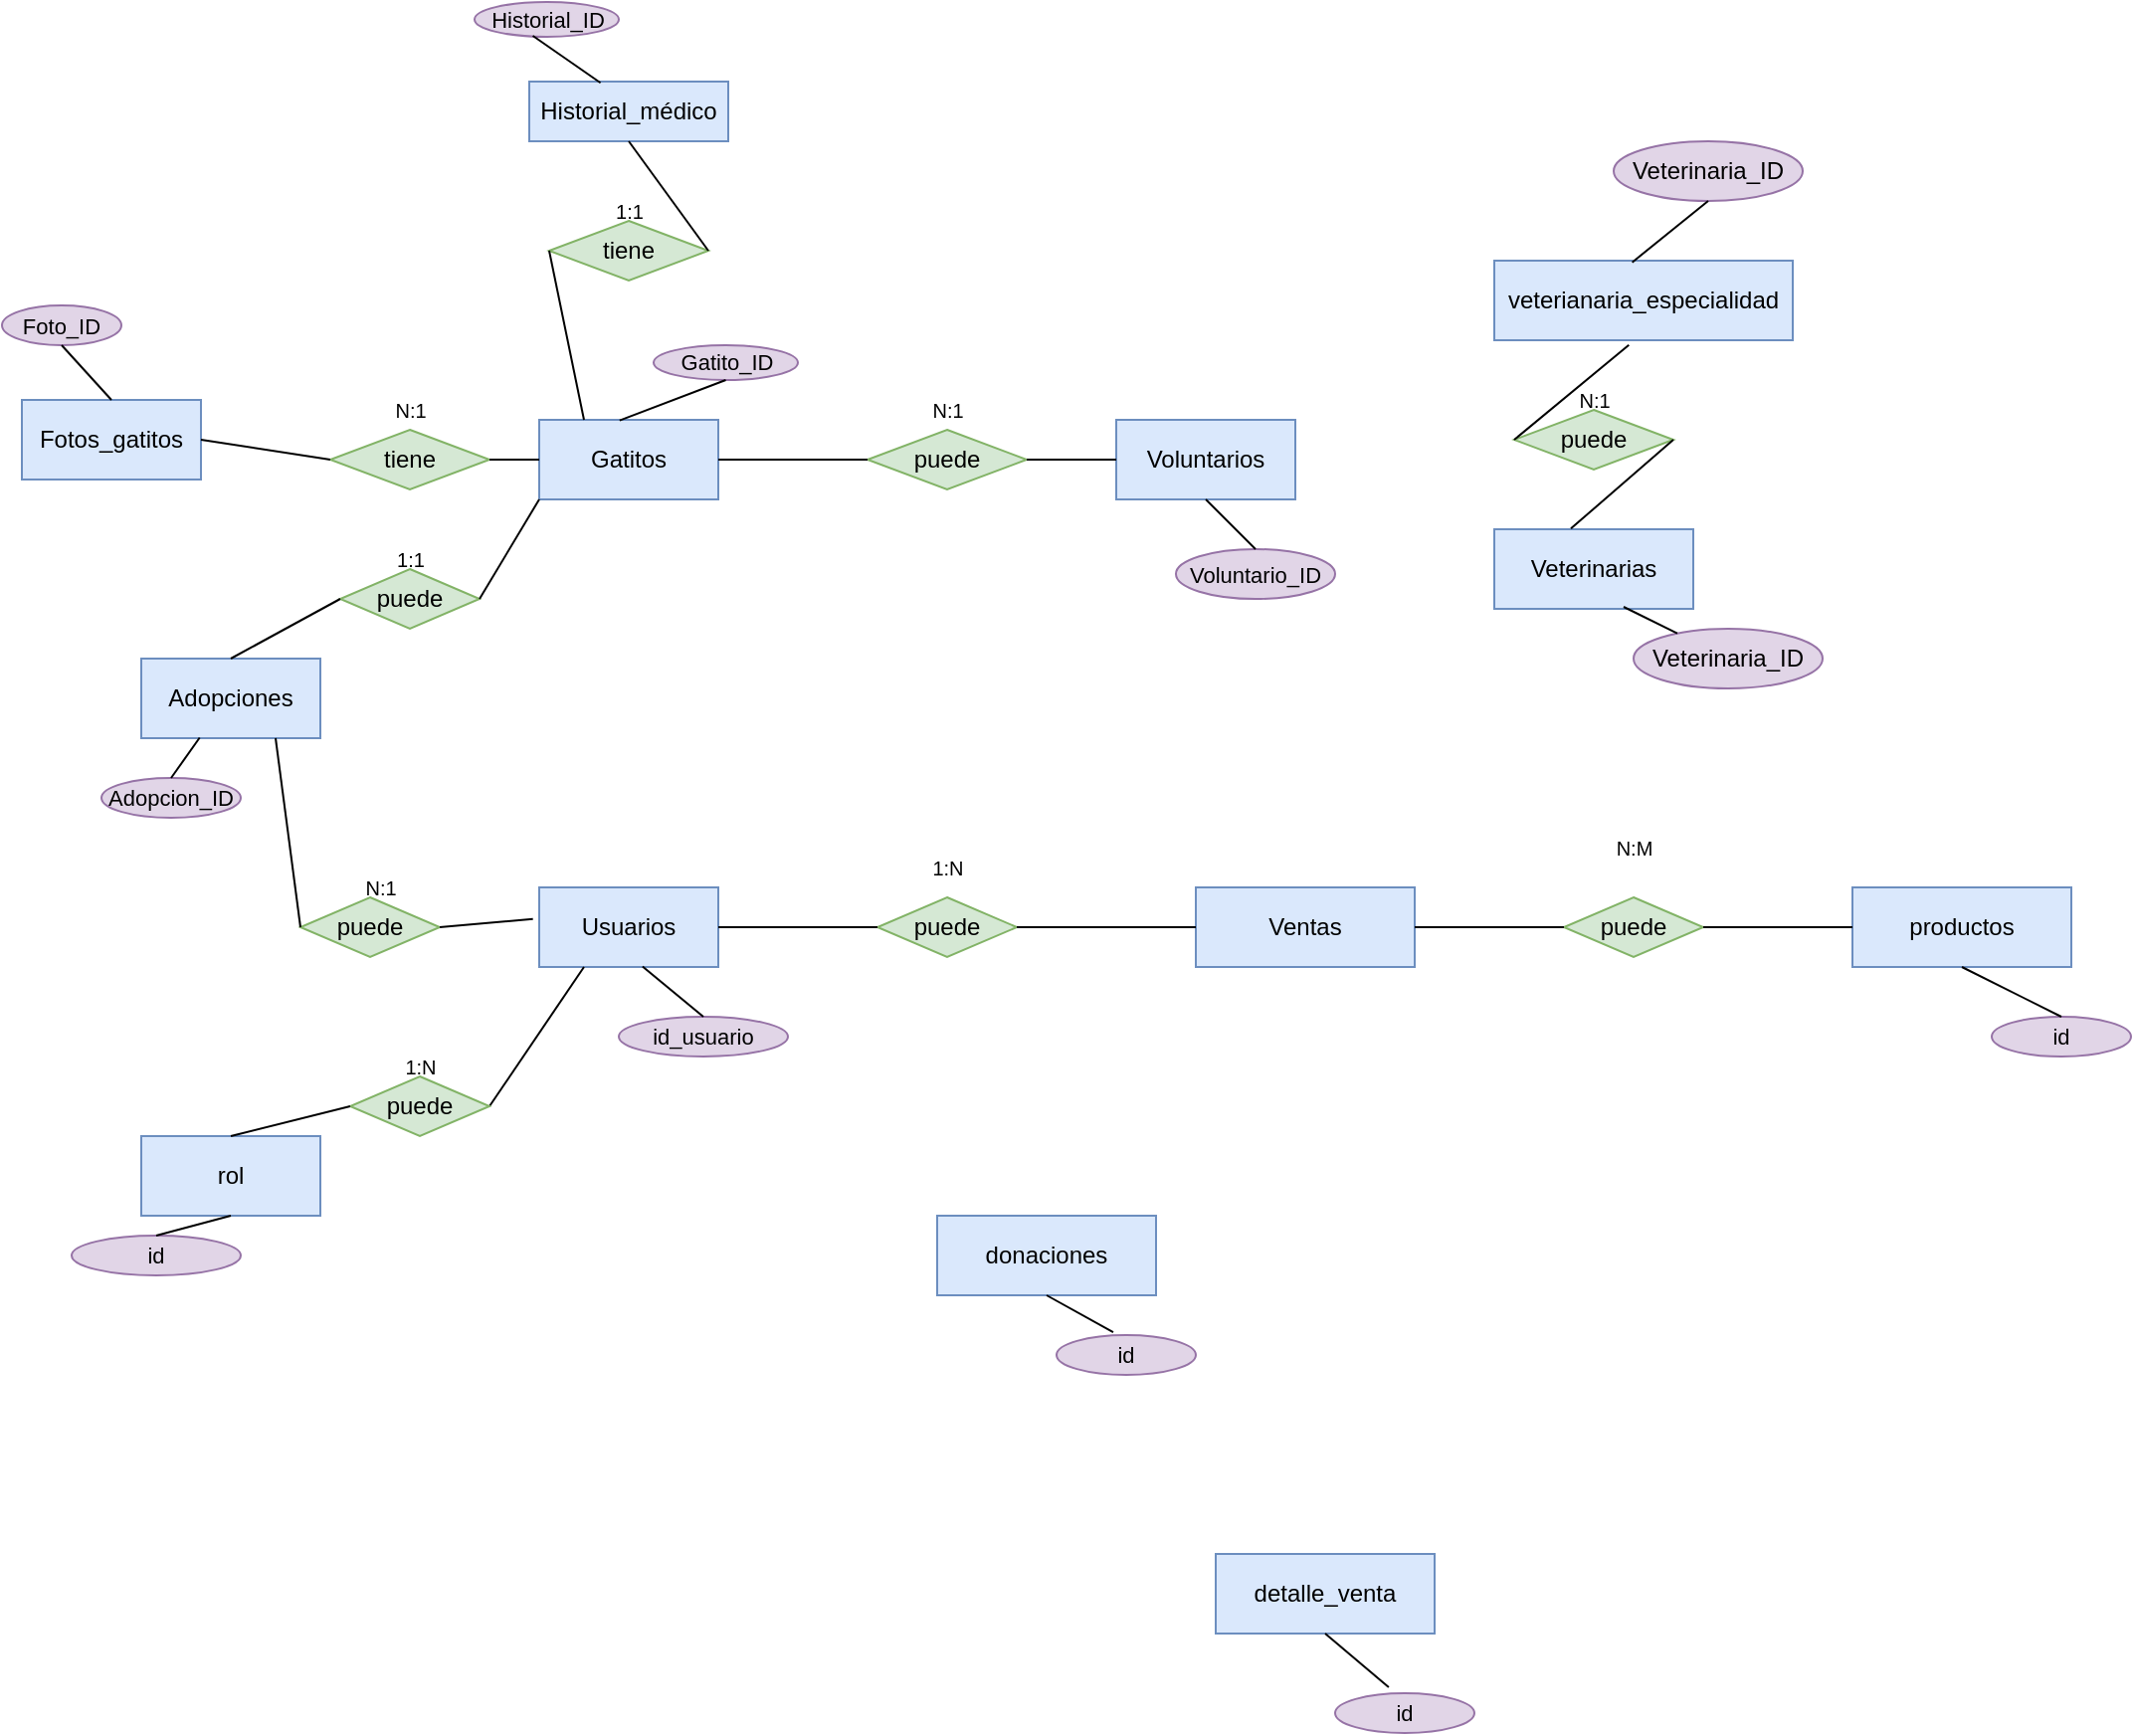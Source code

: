 <mxfile version="24.7.16">
  <diagram name="Página-1" id="9aXRrY4oMHYwFgfl_2Pk">
    <mxGraphModel dx="2261" dy="1915" grid="1" gridSize="10" guides="1" tooltips="1" connect="1" arrows="1" fold="1" page="1" pageScale="1" pageWidth="827" pageHeight="1169" math="0" shadow="0">
      <root>
        <mxCell id="0" />
        <mxCell id="1" parent="0" />
        <mxCell id="0RgSkUHmzJIzv2QEmfjK-1" value="Gatitos" style="rounded=0;whiteSpace=wrap;html=1;fillColor=#dae8fc;strokeColor=#6c8ebf;" parent="1" vertex="1">
          <mxGeometry x="230" y="40" width="90" height="40" as="geometry" />
        </mxCell>
        <mxCell id="0RgSkUHmzJIzv2QEmfjK-2" value="Fotos_gatitos" style="rounded=0;whiteSpace=wrap;html=1;fillColor=#dae8fc;strokeColor=#6c8ebf;" parent="1" vertex="1">
          <mxGeometry x="-30" y="30" width="90" height="40" as="geometry" />
        </mxCell>
        <mxCell id="0RgSkUHmzJIzv2QEmfjK-3" value="Usuarios" style="rounded=0;whiteSpace=wrap;html=1;fillColor=#dae8fc;strokeColor=#6c8ebf;" parent="1" vertex="1">
          <mxGeometry x="230" y="275" width="90" height="40" as="geometry" />
        </mxCell>
        <mxCell id="0RgSkUHmzJIzv2QEmfjK-4" value="Adopciones" style="rounded=0;whiteSpace=wrap;html=1;fillColor=#dae8fc;strokeColor=#6c8ebf;" parent="1" vertex="1">
          <mxGeometry x="30" y="160" width="90" height="40" as="geometry" />
        </mxCell>
        <mxCell id="0RgSkUHmzJIzv2QEmfjK-5" value="Voluntarios" style="rounded=0;whiteSpace=wrap;html=1;fillColor=#dae8fc;strokeColor=#6c8ebf;" parent="1" vertex="1">
          <mxGeometry x="520" y="40" width="90" height="40" as="geometry" />
        </mxCell>
        <mxCell id="0RgSkUHmzJIzv2QEmfjK-10" value="productos" style="rounded=0;whiteSpace=wrap;html=1;fillColor=#dae8fc;strokeColor=#6c8ebf;" parent="1" vertex="1">
          <mxGeometry x="890" y="275" width="110" height="40" as="geometry" />
        </mxCell>
        <mxCell id="0RgSkUHmzJIzv2QEmfjK-14" value="tiene" style="shape=rhombus;perimeter=rhombusPerimeter;whiteSpace=wrap;html=1;align=center;fillColor=#d5e8d4;strokeColor=#82b366;" parent="1" vertex="1">
          <mxGeometry x="125" y="45" width="80" height="30" as="geometry" />
        </mxCell>
        <mxCell id="0RgSkUHmzJIzv2QEmfjK-19" value="" style="endArrow=none;html=1;rounded=0;exitX=1;exitY=0.5;exitDx=0;exitDy=0;entryX=0;entryY=0.5;entryDx=0;entryDy=0;" parent="1" source="0RgSkUHmzJIzv2QEmfjK-14" target="0RgSkUHmzJIzv2QEmfjK-1" edge="1">
          <mxGeometry relative="1" as="geometry">
            <mxPoint x="80" y="120" as="sourcePoint" />
            <mxPoint x="240" y="120" as="targetPoint" />
          </mxGeometry>
        </mxCell>
        <mxCell id="0RgSkUHmzJIzv2QEmfjK-21" value="" style="endArrow=none;html=1;rounded=0;exitX=0;exitY=0.5;exitDx=0;exitDy=0;entryX=1;entryY=0.5;entryDx=0;entryDy=0;" parent="1" source="0RgSkUHmzJIzv2QEmfjK-14" target="0RgSkUHmzJIzv2QEmfjK-2" edge="1">
          <mxGeometry relative="1" as="geometry">
            <mxPoint x="290" y="190" as="sourcePoint" />
            <mxPoint x="100" y="10" as="targetPoint" />
          </mxGeometry>
        </mxCell>
        <mxCell id="0RgSkUHmzJIzv2QEmfjK-23" value="&lt;font style=&quot;font-size: 11px;&quot;&gt;Foto_ID&lt;/font&gt;" style="ellipse;whiteSpace=wrap;html=1;align=center;fillColor=#e1d5e7;strokeColor=#9673a6;" parent="1" vertex="1">
          <mxGeometry x="-40" y="-17.5" width="60" height="20" as="geometry" />
        </mxCell>
        <mxCell id="0RgSkUHmzJIzv2QEmfjK-24" value="" style="endArrow=none;html=1;rounded=0;exitX=0.5;exitY=1;exitDx=0;exitDy=0;entryX=0.5;entryY=0;entryDx=0;entryDy=0;" parent="1" source="0RgSkUHmzJIzv2QEmfjK-23" target="0RgSkUHmzJIzv2QEmfjK-2" edge="1">
          <mxGeometry relative="1" as="geometry">
            <mxPoint x="290" y="170" as="sourcePoint" />
            <mxPoint x="450" y="170" as="targetPoint" />
          </mxGeometry>
        </mxCell>
        <mxCell id="0RgSkUHmzJIzv2QEmfjK-25" value="&lt;font style=&quot;font-size: 11px;&quot;&gt;Gatito_ID&lt;/font&gt;" style="ellipse;whiteSpace=wrap;html=1;align=center;fillColor=#e1d5e7;strokeColor=#9673a6;" parent="1" vertex="1">
          <mxGeometry x="287.5" y="2.5" width="72.5" height="17.5" as="geometry" />
        </mxCell>
        <mxCell id="0RgSkUHmzJIzv2QEmfjK-26" value="" style="endArrow=none;html=1;rounded=0;exitX=0.449;exitY=0.008;exitDx=0;exitDy=0;exitPerimeter=0;entryX=0.5;entryY=1;entryDx=0;entryDy=0;" parent="1" source="0RgSkUHmzJIzv2QEmfjK-1" target="0RgSkUHmzJIzv2QEmfjK-25" edge="1">
          <mxGeometry relative="1" as="geometry">
            <mxPoint x="290" y="170" as="sourcePoint" />
            <mxPoint x="450" y="170" as="targetPoint" />
          </mxGeometry>
        </mxCell>
        <mxCell id="0RgSkUHmzJIzv2QEmfjK-27" value="&lt;font style=&quot;font-size: 11px;&quot;&gt;Voluntario_ID&lt;/font&gt;" style="ellipse;whiteSpace=wrap;html=1;align=center;fillColor=#e1d5e7;strokeColor=#9673a6;" parent="1" vertex="1">
          <mxGeometry x="550" y="105" width="80" height="25" as="geometry" />
        </mxCell>
        <mxCell id="0RgSkUHmzJIzv2QEmfjK-29" value="" style="endArrow=none;html=1;rounded=0;exitX=0.5;exitY=1;exitDx=0;exitDy=0;entryX=0.5;entryY=0;entryDx=0;entryDy=0;" parent="1" source="0RgSkUHmzJIzv2QEmfjK-5" target="0RgSkUHmzJIzv2QEmfjK-27" edge="1">
          <mxGeometry relative="1" as="geometry">
            <mxPoint x="440" y="190" as="sourcePoint" />
            <mxPoint x="600" y="190" as="targetPoint" />
          </mxGeometry>
        </mxCell>
        <mxCell id="0RgSkUHmzJIzv2QEmfjK-33" value="puede" style="shape=rhombus;perimeter=rhombusPerimeter;whiteSpace=wrap;html=1;align=center;fillColor=#d5e8d4;strokeColor=#82b366;" parent="1" vertex="1">
          <mxGeometry x="110" y="280" width="70" height="30" as="geometry" />
        </mxCell>
        <mxCell id="0RgSkUHmzJIzv2QEmfjK-34" value="" style="endArrow=none;html=1;rounded=0;entryX=-0.035;entryY=0.397;entryDx=0;entryDy=0;entryPerimeter=0;exitX=1;exitY=0.5;exitDx=0;exitDy=0;" parent="1" source="0RgSkUHmzJIzv2QEmfjK-33" target="0RgSkUHmzJIzv2QEmfjK-3" edge="1">
          <mxGeometry relative="1" as="geometry">
            <mxPoint x="170" y="270" as="sourcePoint" />
            <mxPoint x="450" y="170" as="targetPoint" />
          </mxGeometry>
        </mxCell>
        <mxCell id="0RgSkUHmzJIzv2QEmfjK-36" value="" style="endArrow=none;html=1;rounded=0;exitX=0;exitY=0.5;exitDx=0;exitDy=0;entryX=0.75;entryY=1;entryDx=0;entryDy=0;" parent="1" source="0RgSkUHmzJIzv2QEmfjK-33" target="0RgSkUHmzJIzv2QEmfjK-4" edge="1">
          <mxGeometry relative="1" as="geometry">
            <mxPoint x="290" y="170" as="sourcePoint" />
            <mxPoint x="260" y="90" as="targetPoint" />
          </mxGeometry>
        </mxCell>
        <mxCell id="0RgSkUHmzJIzv2QEmfjK-38" value="&lt;font style=&quot;font-size: 11px;&quot;&gt;id_usuario&lt;/font&gt;" style="ellipse;whiteSpace=wrap;html=1;align=center;fillColor=#e1d5e7;strokeColor=#9673a6;" parent="1" vertex="1">
          <mxGeometry x="270" y="340" width="85" height="20" as="geometry" />
        </mxCell>
        <mxCell id="0RgSkUHmzJIzv2QEmfjK-39" value="" style="endArrow=none;html=1;rounded=0;exitX=0.577;exitY=0.994;exitDx=0;exitDy=0;entryX=0.5;entryY=0;entryDx=0;entryDy=0;exitPerimeter=0;" parent="1" source="0RgSkUHmzJIzv2QEmfjK-3" target="0RgSkUHmzJIzv2QEmfjK-38" edge="1">
          <mxGeometry relative="1" as="geometry">
            <mxPoint x="290" y="170" as="sourcePoint" />
            <mxPoint x="450" y="170" as="targetPoint" />
          </mxGeometry>
        </mxCell>
        <mxCell id="0RgSkUHmzJIzv2QEmfjK-40" value="puede" style="shape=rhombus;perimeter=rhombusPerimeter;whiteSpace=wrap;html=1;align=center;fillColor=#d5e8d4;strokeColor=#82b366;" parent="1" vertex="1">
          <mxGeometry x="395" y="45" width="80" height="30" as="geometry" />
        </mxCell>
        <mxCell id="0RgSkUHmzJIzv2QEmfjK-45" value="" style="endArrow=none;html=1;rounded=0;entryX=1;entryY=0.5;entryDx=0;entryDy=0;exitX=0;exitY=0.5;exitDx=0;exitDy=0;" parent="1" source="0RgSkUHmzJIzv2QEmfjK-40" target="0RgSkUHmzJIzv2QEmfjK-1" edge="1">
          <mxGeometry relative="1" as="geometry">
            <mxPoint x="280" y="134.72" as="sourcePoint" />
            <mxPoint x="440" y="134.72" as="targetPoint" />
          </mxGeometry>
        </mxCell>
        <mxCell id="0RgSkUHmzJIzv2QEmfjK-66" value="&lt;span style=&quot;font-size: 10px;&quot;&gt;N:1&lt;/span&gt;" style="text;html=1;align=center;verticalAlign=middle;resizable=0;points=[];autosize=1;strokeColor=none;fillColor=none;" parent="1" vertex="1">
          <mxGeometry x="415" y="20" width="40" height="30" as="geometry" />
        </mxCell>
        <mxCell id="0RgSkUHmzJIzv2QEmfjK-67" value="&lt;font style=&quot;font-size: 10px;&quot;&gt;N:1&lt;/font&gt;" style="text;html=1;align=center;verticalAlign=middle;resizable=0;points=[];autosize=1;strokeColor=none;fillColor=none;" parent="1" vertex="1">
          <mxGeometry x="145" y="20" width="40" height="30" as="geometry" />
        </mxCell>
        <mxCell id="0RgSkUHmzJIzv2QEmfjK-71" value="puede" style="shape=rhombus;perimeter=rhombusPerimeter;whiteSpace=wrap;html=1;align=center;fillColor=#d5e8d4;strokeColor=#82b366;" parent="1" vertex="1">
          <mxGeometry x="130" y="115" width="70" height="30" as="geometry" />
        </mxCell>
        <mxCell id="0RgSkUHmzJIzv2QEmfjK-72" value="&lt;font style=&quot;font-size: 10px;&quot;&gt;N:1&lt;/font&gt;" style="text;html=1;align=center;verticalAlign=middle;resizable=0;points=[];autosize=1;strokeColor=none;fillColor=none;" parent="1" vertex="1">
          <mxGeometry x="130" y="260" width="40" height="30" as="geometry" />
        </mxCell>
        <mxCell id="0RgSkUHmzJIzv2QEmfjK-73" value="" style="endArrow=none;html=1;rounded=0;exitX=0.5;exitY=0;exitDx=0;exitDy=0;entryX=0;entryY=0.5;entryDx=0;entryDy=0;" parent="1" source="0RgSkUHmzJIzv2QEmfjK-4" target="0RgSkUHmzJIzv2QEmfjK-71" edge="1">
          <mxGeometry relative="1" as="geometry">
            <mxPoint x="300" y="170" as="sourcePoint" />
            <mxPoint x="460" y="170" as="targetPoint" />
          </mxGeometry>
        </mxCell>
        <mxCell id="0RgSkUHmzJIzv2QEmfjK-74" value="" style="endArrow=none;html=1;rounded=0;exitX=1;exitY=0.5;exitDx=0;exitDy=0;entryX=0;entryY=1;entryDx=0;entryDy=0;" parent="1" source="0RgSkUHmzJIzv2QEmfjK-71" target="0RgSkUHmzJIzv2QEmfjK-1" edge="1">
          <mxGeometry relative="1" as="geometry">
            <mxPoint x="75" y="180" as="sourcePoint" />
            <mxPoint x="140" y="140" as="targetPoint" />
          </mxGeometry>
        </mxCell>
        <mxCell id="0RgSkUHmzJIzv2QEmfjK-75" value="&lt;font style=&quot;font-size: 10px;&quot;&gt;1:1&lt;/font&gt;" style="text;html=1;align=center;verticalAlign=middle;resizable=0;points=[];autosize=1;strokeColor=none;fillColor=none;" parent="1" vertex="1">
          <mxGeometry x="145" y="95" width="40" height="30" as="geometry" />
        </mxCell>
        <mxCell id="0RgSkUHmzJIzv2QEmfjK-76" value="&lt;span style=&quot;font-size: 11px;&quot;&gt;id&lt;/span&gt;" style="ellipse;whiteSpace=wrap;html=1;align=center;fillColor=#e1d5e7;strokeColor=#9673a6;" parent="1" vertex="1">
          <mxGeometry x="960" y="340" width="70" height="20" as="geometry" />
        </mxCell>
        <mxCell id="0RgSkUHmzJIzv2QEmfjK-77" value="&lt;font style=&quot;font-size: 11px;&quot;&gt;Adopcion_ID&lt;/font&gt;" style="ellipse;whiteSpace=wrap;html=1;align=center;fillColor=#e1d5e7;strokeColor=#9673a6;" parent="1" vertex="1">
          <mxGeometry x="10" y="220" width="70" height="20" as="geometry" />
        </mxCell>
        <mxCell id="0RgSkUHmzJIzv2QEmfjK-78" value="" style="endArrow=none;html=1;rounded=0;exitX=0.5;exitY=0;exitDx=0;exitDy=0;entryX=0.326;entryY=0.994;entryDx=0;entryDy=0;entryPerimeter=0;" parent="1" source="0RgSkUHmzJIzv2QEmfjK-77" target="0RgSkUHmzJIzv2QEmfjK-4" edge="1">
          <mxGeometry relative="1" as="geometry">
            <mxPoint x="300" y="170" as="sourcePoint" />
            <mxPoint x="460" y="170" as="targetPoint" />
          </mxGeometry>
        </mxCell>
        <mxCell id="0RgSkUHmzJIzv2QEmfjK-79" value="" style="endArrow=none;html=1;rounded=0;entryX=0.5;entryY=1;entryDx=0;entryDy=0;exitX=0.5;exitY=0;exitDx=0;exitDy=0;" parent="1" source="0RgSkUHmzJIzv2QEmfjK-76" target="0RgSkUHmzJIzv2QEmfjK-10" edge="1">
          <mxGeometry relative="1" as="geometry">
            <mxPoint x="430" y="280" as="sourcePoint" />
            <mxPoint x="427.25" y="255.12" as="targetPoint" />
          </mxGeometry>
        </mxCell>
        <mxCell id="SfKznPpQNmSHOADoCNZN-2" value="" style="endArrow=none;html=1;rounded=0;exitX=1;exitY=0.5;exitDx=0;exitDy=0;entryX=0;entryY=0.5;entryDx=0;entryDy=0;" parent="1" source="0RgSkUHmzJIzv2QEmfjK-40" target="0RgSkUHmzJIzv2QEmfjK-5" edge="1">
          <mxGeometry relative="1" as="geometry">
            <mxPoint x="340" y="190" as="sourcePoint" />
            <mxPoint x="500" y="190" as="targetPoint" />
          </mxGeometry>
        </mxCell>
        <mxCell id="l4DTSEyUlSYrcDV8yp1g-2" value="Veterinarias" style="whiteSpace=wrap;html=1;align=center;fillColor=#dae8fc;strokeColor=#6c8ebf;" parent="1" vertex="1">
          <mxGeometry x="710" y="95" width="100" height="40" as="geometry" />
        </mxCell>
        <mxCell id="l4DTSEyUlSYrcDV8yp1g-3" value="Veterinaria_ID" style="ellipse;whiteSpace=wrap;html=1;align=center;fillColor=#e1d5e7;strokeColor=#9673a6;" parent="1" vertex="1">
          <mxGeometry x="780" y="145" width="95" height="30" as="geometry" />
        </mxCell>
        <mxCell id="l4DTSEyUlSYrcDV8yp1g-4" value="" style="endArrow=none;html=1;rounded=0;exitX=0.65;exitY=0.975;exitDx=0;exitDy=0;exitPerimeter=0;" parent="1" source="l4DTSEyUlSYrcDV8yp1g-2" target="l4DTSEyUlSYrcDV8yp1g-3" edge="1">
          <mxGeometry relative="1" as="geometry">
            <mxPoint x="450" y="180" as="sourcePoint" />
            <mxPoint x="610" y="180" as="targetPoint" />
          </mxGeometry>
        </mxCell>
        <mxCell id="WT8EEHVQxmk8-wPoOOAQ-1" value="Historial_médico" style="whiteSpace=wrap;html=1;align=center;fillColor=#dae8fc;strokeColor=#6c8ebf;" parent="1" vertex="1">
          <mxGeometry x="225" y="-130" width="100" height="30" as="geometry" />
        </mxCell>
        <mxCell id="WT8EEHVQxmk8-wPoOOAQ-2" value="&lt;font style=&quot;font-size: 11px;&quot;&gt;Historial_ID&lt;/font&gt;" style="ellipse;whiteSpace=wrap;html=1;align=center;fillColor=#e1d5e7;strokeColor=#9673a6;" parent="1" vertex="1">
          <mxGeometry x="197.5" y="-170" width="72.5" height="17.5" as="geometry" />
        </mxCell>
        <mxCell id="WT8EEHVQxmk8-wPoOOAQ-3" value="tiene" style="shape=rhombus;perimeter=rhombusPerimeter;whiteSpace=wrap;html=1;align=center;fillColor=#d5e8d4;strokeColor=#82b366;" parent="1" vertex="1">
          <mxGeometry x="235" y="-60" width="80" height="30" as="geometry" />
        </mxCell>
        <mxCell id="WT8EEHVQxmk8-wPoOOAQ-4" value="" style="endArrow=none;html=1;rounded=0;exitX=0.25;exitY=0;exitDx=0;exitDy=0;entryX=0;entryY=0.5;entryDx=0;entryDy=0;" parent="1" source="0RgSkUHmzJIzv2QEmfjK-1" target="WT8EEHVQxmk8-wPoOOAQ-3" edge="1">
          <mxGeometry relative="1" as="geometry">
            <mxPoint x="280" y="50" as="sourcePoint" />
            <mxPoint x="310" y="11" as="targetPoint" />
          </mxGeometry>
        </mxCell>
        <mxCell id="WT8EEHVQxmk8-wPoOOAQ-5" value="" style="endArrow=none;html=1;rounded=0;exitX=1;exitY=0.5;exitDx=0;exitDy=0;entryX=0.5;entryY=1;entryDx=0;entryDy=0;" parent="1" source="WT8EEHVQxmk8-wPoOOAQ-3" target="WT8EEHVQxmk8-wPoOOAQ-1" edge="1">
          <mxGeometry relative="1" as="geometry">
            <mxPoint x="263" y="50" as="sourcePoint" />
            <mxPoint x="245" y="-35" as="targetPoint" />
          </mxGeometry>
        </mxCell>
        <mxCell id="WT8EEHVQxmk8-wPoOOAQ-6" value="&lt;font style=&quot;font-size: 10px;&quot;&gt;1:1&lt;/font&gt;" style="text;html=1;align=center;verticalAlign=middle;resizable=0;points=[];autosize=1;strokeColor=none;fillColor=none;" parent="1" vertex="1">
          <mxGeometry x="255" y="-80" width="40" height="30" as="geometry" />
        </mxCell>
        <mxCell id="WT8EEHVQxmk8-wPoOOAQ-7" value="" style="endArrow=none;html=1;rounded=0;exitX=0.358;exitY=0.021;exitDx=0;exitDy=0;entryX=0.404;entryY=0.971;entryDx=0;entryDy=0;entryPerimeter=0;exitPerimeter=0;" parent="1" source="WT8EEHVQxmk8-wPoOOAQ-1" target="WT8EEHVQxmk8-wPoOOAQ-2" edge="1">
          <mxGeometry relative="1" as="geometry">
            <mxPoint x="325" y="-35" as="sourcePoint" />
            <mxPoint x="285" y="-90" as="targetPoint" />
          </mxGeometry>
        </mxCell>
        <mxCell id="tHhZXnsS2NIdEHAOo0EO-1" value="puede" style="shape=rhombus;perimeter=rhombusPerimeter;whiteSpace=wrap;html=1;align=center;fillColor=#d5e8d4;strokeColor=#82b366;" parent="1" vertex="1">
          <mxGeometry x="400" y="280" width="70" height="30" as="geometry" />
        </mxCell>
        <mxCell id="tHhZXnsS2NIdEHAOo0EO-2" value="Ventas" style="rounded=0;whiteSpace=wrap;html=1;fillColor=#dae8fc;strokeColor=#6c8ebf;" parent="1" vertex="1">
          <mxGeometry x="560" y="275" width="110" height="40" as="geometry" />
        </mxCell>
        <mxCell id="tHhZXnsS2NIdEHAOo0EO-4" value="puede" style="shape=rhombus;perimeter=rhombusPerimeter;whiteSpace=wrap;html=1;align=center;fillColor=#d5e8d4;strokeColor=#82b366;" parent="1" vertex="1">
          <mxGeometry x="745" y="280" width="70" height="30" as="geometry" />
        </mxCell>
        <mxCell id="tHhZXnsS2NIdEHAOo0EO-5" value="" style="endArrow=none;html=1;rounded=0;entryX=0;entryY=0.5;entryDx=0;entryDy=0;exitX=1;exitY=0.5;exitDx=0;exitDy=0;" parent="1" source="0RgSkUHmzJIzv2QEmfjK-3" target="tHhZXnsS2NIdEHAOo0EO-1" edge="1">
          <mxGeometry relative="1" as="geometry">
            <mxPoint x="195" y="305" as="sourcePoint" />
            <mxPoint x="237" y="306" as="targetPoint" />
          </mxGeometry>
        </mxCell>
        <mxCell id="tHhZXnsS2NIdEHAOo0EO-6" value="" style="endArrow=none;html=1;rounded=0;entryX=1;entryY=0.5;entryDx=0;entryDy=0;exitX=0;exitY=0.5;exitDx=0;exitDy=0;" parent="1" source="tHhZXnsS2NIdEHAOo0EO-2" target="tHhZXnsS2NIdEHAOo0EO-1" edge="1">
          <mxGeometry relative="1" as="geometry">
            <mxPoint x="330" y="310" as="sourcePoint" />
            <mxPoint x="405" y="310" as="targetPoint" />
          </mxGeometry>
        </mxCell>
        <mxCell id="tHhZXnsS2NIdEHAOo0EO-7" value="" style="endArrow=none;html=1;rounded=0;entryX=1;entryY=0.5;entryDx=0;entryDy=0;exitX=0;exitY=0.5;exitDx=0;exitDy=0;" parent="1" source="tHhZXnsS2NIdEHAOo0EO-4" target="tHhZXnsS2NIdEHAOo0EO-2" edge="1">
          <mxGeometry relative="1" as="geometry">
            <mxPoint x="340" y="320" as="sourcePoint" />
            <mxPoint x="415" y="320" as="targetPoint" />
          </mxGeometry>
        </mxCell>
        <mxCell id="tHhZXnsS2NIdEHAOo0EO-8" value="" style="endArrow=none;html=1;rounded=0;entryX=1;entryY=0.5;entryDx=0;entryDy=0;exitX=0;exitY=0.5;exitDx=0;exitDy=0;" parent="1" source="0RgSkUHmzJIzv2QEmfjK-10" target="tHhZXnsS2NIdEHAOo0EO-4" edge="1">
          <mxGeometry relative="1" as="geometry">
            <mxPoint x="350" y="330" as="sourcePoint" />
            <mxPoint x="425" y="330" as="targetPoint" />
          </mxGeometry>
        </mxCell>
        <mxCell id="tHhZXnsS2NIdEHAOo0EO-9" value="&lt;font style=&quot;font-size: 10px;&quot;&gt;N:M&lt;/font&gt;" style="text;html=1;align=center;verticalAlign=middle;resizable=0;points=[];autosize=1;strokeColor=none;fillColor=none;" parent="1" vertex="1">
          <mxGeometry x="760" y="240" width="40" height="30" as="geometry" />
        </mxCell>
        <mxCell id="tHhZXnsS2NIdEHAOo0EO-11" value="&lt;font style=&quot;font-size: 10px;&quot;&gt;1:N&lt;/font&gt;" style="text;html=1;align=center;verticalAlign=middle;resizable=0;points=[];autosize=1;strokeColor=none;fillColor=none;" parent="1" vertex="1">
          <mxGeometry x="415" y="250" width="40" height="30" as="geometry" />
        </mxCell>
        <mxCell id="ql6_-VDOV2YUnVmAjNdF-1" value="veterianaria_especialidad" style="whiteSpace=wrap;html=1;align=center;fillColor=#dae8fc;strokeColor=#6c8ebf;" parent="1" vertex="1">
          <mxGeometry x="710" y="-40" width="150" height="40" as="geometry" />
        </mxCell>
        <mxCell id="ql6_-VDOV2YUnVmAjNdF-2" value="Veterinaria_ID" style="ellipse;whiteSpace=wrap;html=1;align=center;fillColor=#e1d5e7;strokeColor=#9673a6;" parent="1" vertex="1">
          <mxGeometry x="770" y="-100" width="95" height="30" as="geometry" />
        </mxCell>
        <mxCell id="ql6_-VDOV2YUnVmAjNdF-3" value="" style="endArrow=none;html=1;rounded=0;exitX=0.462;exitY=0.021;exitDx=0;exitDy=0;exitPerimeter=0;entryX=0.5;entryY=1;entryDx=0;entryDy=0;" parent="1" source="ql6_-VDOV2YUnVmAjNdF-1" target="ql6_-VDOV2YUnVmAjNdF-2" edge="1">
          <mxGeometry relative="1" as="geometry">
            <mxPoint x="785" y="104" as="sourcePoint" />
            <mxPoint x="804" y="126" as="targetPoint" />
          </mxGeometry>
        </mxCell>
        <mxCell id="ql6_-VDOV2YUnVmAjNdF-4" value="puede" style="shape=rhombus;perimeter=rhombusPerimeter;whiteSpace=wrap;html=1;align=center;fillColor=#d5e8d4;strokeColor=#82b366;" parent="1" vertex="1">
          <mxGeometry x="720" y="35" width="80" height="30" as="geometry" />
        </mxCell>
        <mxCell id="ql6_-VDOV2YUnVmAjNdF-5" value="" style="endArrow=none;html=1;rounded=0;entryX=1;entryY=0.5;entryDx=0;entryDy=0;exitX=0.385;exitY=-0.008;exitDx=0;exitDy=0;exitPerimeter=0;" parent="1" source="l4DTSEyUlSYrcDV8yp1g-2" target="ql6_-VDOV2YUnVmAjNdF-4" edge="1">
          <mxGeometry relative="1" as="geometry">
            <mxPoint x="405" y="70" as="sourcePoint" />
            <mxPoint x="330" y="70" as="targetPoint" />
          </mxGeometry>
        </mxCell>
        <mxCell id="ql6_-VDOV2YUnVmAjNdF-6" value="" style="endArrow=none;html=1;rounded=0;entryX=0;entryY=0.5;entryDx=0;entryDy=0;exitX=0.451;exitY=1.06;exitDx=0;exitDy=0;exitPerimeter=0;" parent="1" source="ql6_-VDOV2YUnVmAjNdF-1" target="ql6_-VDOV2YUnVmAjNdF-4" edge="1">
          <mxGeometry relative="1" as="geometry">
            <mxPoint x="415" y="80" as="sourcePoint" />
            <mxPoint x="340" y="80" as="targetPoint" />
          </mxGeometry>
        </mxCell>
        <mxCell id="ql6_-VDOV2YUnVmAjNdF-7" value="&lt;span style=&quot;font-size: 10px;&quot;&gt;N:1&lt;/span&gt;" style="text;html=1;align=center;verticalAlign=middle;resizable=0;points=[];autosize=1;strokeColor=none;fillColor=none;" parent="1" vertex="1">
          <mxGeometry x="740" y="15" width="40" height="30" as="geometry" />
        </mxCell>
        <mxCell id="ql6_-VDOV2YUnVmAjNdF-9" value="detalle_venta" style="rounded=0;whiteSpace=wrap;html=1;fillColor=#dae8fc;strokeColor=#6c8ebf;" parent="1" vertex="1">
          <mxGeometry x="570" y="610" width="110" height="40" as="geometry" />
        </mxCell>
        <mxCell id="ql6_-VDOV2YUnVmAjNdF-10" value="&lt;span style=&quot;font-size: 11px;&quot;&gt;id&lt;/span&gt;" style="ellipse;whiteSpace=wrap;html=1;align=center;fillColor=#e1d5e7;strokeColor=#9673a6;" parent="1" vertex="1">
          <mxGeometry x="630" y="680" width="70" height="20" as="geometry" />
        </mxCell>
        <mxCell id="ql6_-VDOV2YUnVmAjNdF-11" value="" style="endArrow=none;html=1;rounded=0;entryX=0.5;entryY=1;entryDx=0;entryDy=0;exitX=0.385;exitY=-0.15;exitDx=0;exitDy=0;exitPerimeter=0;" parent="1" source="ql6_-VDOV2YUnVmAjNdF-10" target="ql6_-VDOV2YUnVmAjNdF-9" edge="1">
          <mxGeometry relative="1" as="geometry">
            <mxPoint x="1005" y="350" as="sourcePoint" />
            <mxPoint x="955" y="325" as="targetPoint" />
          </mxGeometry>
        </mxCell>
        <mxCell id="ql6_-VDOV2YUnVmAjNdF-12" value="rol" style="rounded=0;whiteSpace=wrap;html=1;fillColor=#dae8fc;strokeColor=#6c8ebf;" parent="1" vertex="1">
          <mxGeometry x="30" y="400" width="90" height="40" as="geometry" />
        </mxCell>
        <mxCell id="ql6_-VDOV2YUnVmAjNdF-13" value="&lt;font style=&quot;font-size: 11px;&quot;&gt;id&lt;/font&gt;" style="ellipse;whiteSpace=wrap;html=1;align=center;fillColor=#e1d5e7;strokeColor=#9673a6;" parent="1" vertex="1">
          <mxGeometry x="-5" y="450" width="85" height="20" as="geometry" />
        </mxCell>
        <mxCell id="ql6_-VDOV2YUnVmAjNdF-14" value="" style="endArrow=none;html=1;rounded=0;entryX=0.25;entryY=1;entryDx=0;entryDy=0;exitX=1;exitY=0.5;exitDx=0;exitDy=0;" parent="1" source="ql6_-VDOV2YUnVmAjNdF-19" target="0RgSkUHmzJIzv2QEmfjK-3" edge="1">
          <mxGeometry relative="1" as="geometry">
            <mxPoint x="210" y="350" as="sourcePoint" />
            <mxPoint x="108" y="210" as="targetPoint" />
          </mxGeometry>
        </mxCell>
        <mxCell id="ql6_-VDOV2YUnVmAjNdF-15" value="" style="endArrow=none;html=1;rounded=0;exitX=0.5;exitY=1;exitDx=0;exitDy=0;entryX=0.5;entryY=0;entryDx=0;entryDy=0;" parent="1" source="ql6_-VDOV2YUnVmAjNdF-12" target="ql6_-VDOV2YUnVmAjNdF-13" edge="1">
          <mxGeometry relative="1" as="geometry">
            <mxPoint x="135" y="450" as="sourcePoint" />
            <mxPoint x="263" y="325" as="targetPoint" />
          </mxGeometry>
        </mxCell>
        <mxCell id="ql6_-VDOV2YUnVmAjNdF-16" value="donaciones" style="rounded=0;whiteSpace=wrap;html=1;fillColor=#dae8fc;strokeColor=#6c8ebf;" parent="1" vertex="1">
          <mxGeometry x="430" y="440" width="110" height="40" as="geometry" />
        </mxCell>
        <mxCell id="ql6_-VDOV2YUnVmAjNdF-17" value="&lt;span style=&quot;font-size: 11px;&quot;&gt;id&lt;/span&gt;" style="ellipse;whiteSpace=wrap;html=1;align=center;fillColor=#e1d5e7;strokeColor=#9673a6;" parent="1" vertex="1">
          <mxGeometry x="490" y="500" width="70" height="20" as="geometry" />
        </mxCell>
        <mxCell id="ql6_-VDOV2YUnVmAjNdF-18" value="" style="endArrow=none;html=1;rounded=0;entryX=0.5;entryY=1;entryDx=0;entryDy=0;exitX=0.407;exitY=-0.073;exitDx=0;exitDy=0;exitPerimeter=0;" parent="1" source="ql6_-VDOV2YUnVmAjNdF-17" target="ql6_-VDOV2YUnVmAjNdF-16" edge="1">
          <mxGeometry relative="1" as="geometry">
            <mxPoint x="827" y="477" as="sourcePoint" />
            <mxPoint x="795" y="440" as="targetPoint" />
          </mxGeometry>
        </mxCell>
        <mxCell id="ql6_-VDOV2YUnVmAjNdF-19" value="puede" style="shape=rhombus;perimeter=rhombusPerimeter;whiteSpace=wrap;html=1;align=center;fillColor=#d5e8d4;strokeColor=#82b366;" parent="1" vertex="1">
          <mxGeometry x="135" y="370" width="70" height="30" as="geometry" />
        </mxCell>
        <mxCell id="ql6_-VDOV2YUnVmAjNdF-20" value="" style="endArrow=none;html=1;rounded=0;entryX=0.5;entryY=0;entryDx=0;entryDy=0;exitX=0;exitY=0.5;exitDx=0;exitDy=0;" parent="1" source="ql6_-VDOV2YUnVmAjNdF-19" target="ql6_-VDOV2YUnVmAjNdF-12" edge="1">
          <mxGeometry relative="1" as="geometry">
            <mxPoint x="110" y="400" as="sourcePoint" />
            <mxPoint x="263" y="325" as="targetPoint" />
          </mxGeometry>
        </mxCell>
        <mxCell id="4-z9UmVsrbPkaLlKHN1Z-1" value="&lt;font style=&quot;font-size: 10px;&quot;&gt;1:N&lt;/font&gt;" style="text;html=1;align=center;verticalAlign=middle;resizable=0;points=[];autosize=1;strokeColor=none;fillColor=none;" vertex="1" parent="1">
          <mxGeometry x="150" y="350" width="40" height="30" as="geometry" />
        </mxCell>
      </root>
    </mxGraphModel>
  </diagram>
</mxfile>
